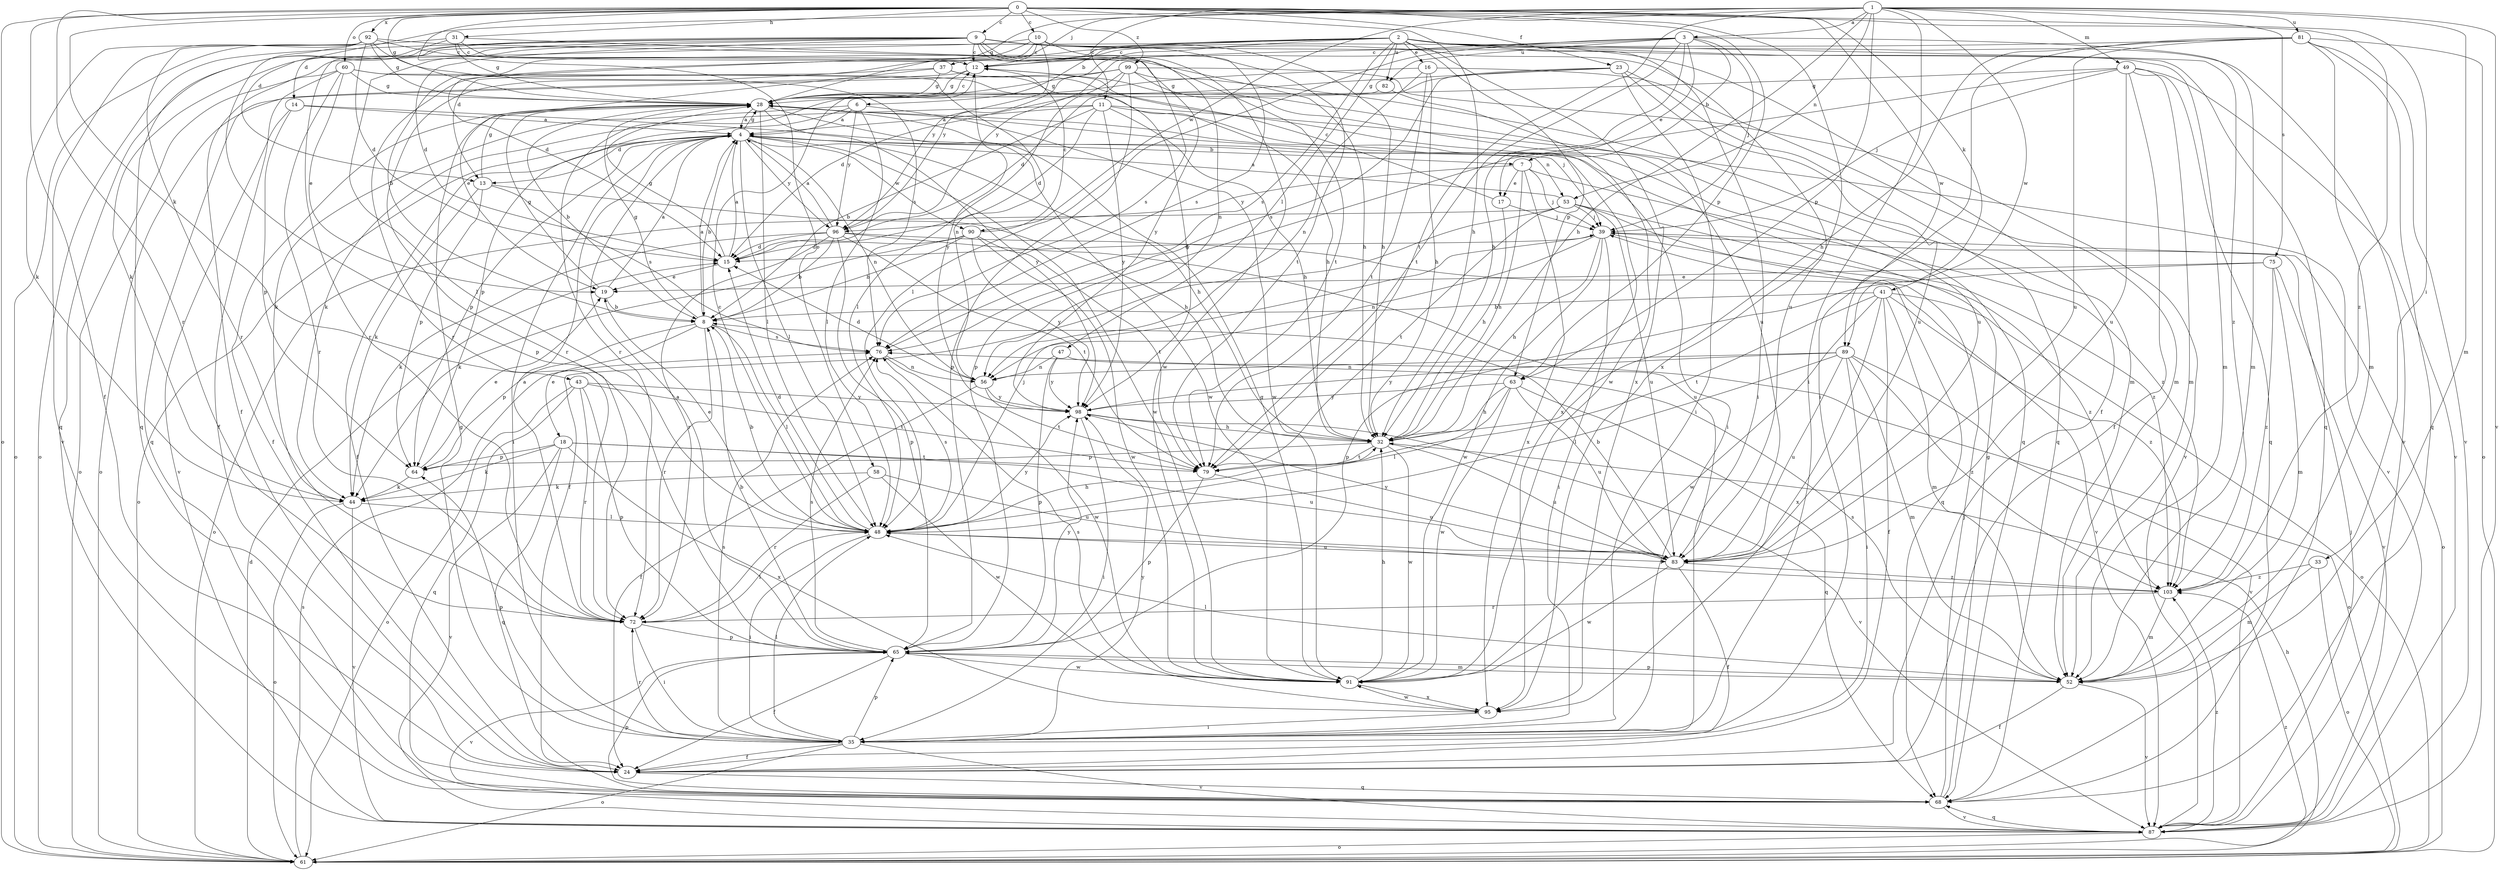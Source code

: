strict digraph  {
0;
1;
2;
3;
4;
6;
7;
8;
9;
10;
11;
12;
13;
14;
15;
16;
17;
18;
19;
23;
24;
28;
31;
32;
33;
35;
37;
39;
41;
43;
44;
47;
48;
49;
52;
53;
56;
58;
60;
61;
63;
64;
65;
68;
72;
75;
76;
79;
81;
82;
83;
87;
89;
90;
91;
92;
95;
96;
98;
99;
103;
0 -> 9  [label=c];
0 -> 10  [label=c];
0 -> 23  [label=f];
0 -> 24  [label=f];
0 -> 28  [label=g];
0 -> 31  [label=h];
0 -> 32  [label=h];
0 -> 33  [label=i];
0 -> 41  [label=k];
0 -> 43  [label=k];
0 -> 58  [label=o];
0 -> 60  [label=o];
0 -> 61  [label=o];
0 -> 63  [label=p];
0 -> 72  [label=r];
0 -> 89  [label=w];
0 -> 92  [label=x];
0 -> 95  [label=x];
0 -> 99  [label=z];
0 -> 103  [label=z];
1 -> 3  [label=a];
1 -> 11  [label=c];
1 -> 13  [label=d];
1 -> 28  [label=g];
1 -> 32  [label=h];
1 -> 35  [label=i];
1 -> 37  [label=j];
1 -> 49  [label=m];
1 -> 52  [label=m];
1 -> 53  [label=n];
1 -> 63  [label=p];
1 -> 75  [label=s];
1 -> 79  [label=t];
1 -> 81  [label=u];
1 -> 87  [label=v];
1 -> 89  [label=w];
1 -> 90  [label=w];
2 -> 6  [label=b];
2 -> 13  [label=d];
2 -> 16  [label=e];
2 -> 24  [label=f];
2 -> 35  [label=i];
2 -> 44  [label=k];
2 -> 47  [label=l];
2 -> 63  [label=p];
2 -> 68  [label=q];
2 -> 72  [label=r];
2 -> 76  [label=s];
2 -> 82  [label=u];
2 -> 87  [label=v];
2 -> 95  [label=x];
2 -> 96  [label=y];
2 -> 103  [label=z];
3 -> 7  [label=b];
3 -> 12  [label=c];
3 -> 17  [label=e];
3 -> 32  [label=h];
3 -> 39  [label=j];
3 -> 48  [label=l];
3 -> 52  [label=m];
3 -> 79  [label=t];
3 -> 82  [label=u];
3 -> 96  [label=y];
4 -> 7  [label=b];
4 -> 8  [label=b];
4 -> 13  [label=d];
4 -> 24  [label=f];
4 -> 28  [label=g];
4 -> 32  [label=h];
4 -> 35  [label=i];
4 -> 48  [label=l];
4 -> 53  [label=n];
4 -> 56  [label=n];
4 -> 61  [label=o];
4 -> 64  [label=p];
4 -> 90  [label=w];
4 -> 91  [label=w];
4 -> 96  [label=y];
6 -> 4  [label=a];
6 -> 44  [label=k];
6 -> 48  [label=l];
6 -> 64  [label=p];
6 -> 91  [label=w];
6 -> 96  [label=y];
7 -> 17  [label=e];
7 -> 32  [label=h];
7 -> 39  [label=j];
7 -> 95  [label=x];
7 -> 96  [label=y];
7 -> 103  [label=z];
8 -> 4  [label=a];
8 -> 18  [label=e];
8 -> 28  [label=g];
8 -> 48  [label=l];
8 -> 64  [label=p];
8 -> 72  [label=r];
8 -> 76  [label=s];
9 -> 12  [label=c];
9 -> 14  [label=d];
9 -> 15  [label=d];
9 -> 32  [label=h];
9 -> 48  [label=l];
9 -> 56  [label=n];
9 -> 61  [label=o];
9 -> 72  [label=r];
9 -> 76  [label=s];
9 -> 79  [label=t];
9 -> 83  [label=u];
9 -> 87  [label=v];
9 -> 91  [label=w];
10 -> 8  [label=b];
10 -> 12  [label=c];
10 -> 15  [label=d];
10 -> 24  [label=f];
10 -> 52  [label=m];
10 -> 76  [label=s];
10 -> 96  [label=y];
11 -> 4  [label=a];
11 -> 8  [label=b];
11 -> 15  [label=d];
11 -> 32  [label=h];
11 -> 35  [label=i];
11 -> 44  [label=k];
11 -> 87  [label=v];
11 -> 98  [label=y];
12 -> 28  [label=g];
12 -> 68  [label=q];
12 -> 83  [label=u];
12 -> 98  [label=y];
13 -> 28  [label=g];
13 -> 32  [label=h];
13 -> 44  [label=k];
13 -> 64  [label=p];
13 -> 76  [label=s];
14 -> 4  [label=a];
14 -> 39  [label=j];
14 -> 64  [label=p];
14 -> 87  [label=v];
15 -> 4  [label=a];
15 -> 19  [label=e];
15 -> 28  [label=g];
16 -> 28  [label=g];
16 -> 32  [label=h];
16 -> 52  [label=m];
16 -> 56  [label=n];
16 -> 79  [label=t];
17 -> 12  [label=c];
17 -> 32  [label=h];
17 -> 39  [label=j];
18 -> 44  [label=k];
18 -> 64  [label=p];
18 -> 68  [label=q];
18 -> 79  [label=t];
18 -> 83  [label=u];
18 -> 87  [label=v];
18 -> 95  [label=x];
19 -> 4  [label=a];
19 -> 8  [label=b];
19 -> 28  [label=g];
23 -> 15  [label=d];
23 -> 28  [label=g];
23 -> 35  [label=i];
23 -> 68  [label=q];
23 -> 76  [label=s];
23 -> 83  [label=u];
24 -> 68  [label=q];
28 -> 4  [label=a];
28 -> 8  [label=b];
28 -> 12  [label=c];
28 -> 24  [label=f];
28 -> 48  [label=l];
28 -> 91  [label=w];
28 -> 95  [label=x];
28 -> 98  [label=y];
31 -> 12  [label=c];
31 -> 28  [label=g];
31 -> 61  [label=o];
31 -> 68  [label=q];
31 -> 79  [label=t];
31 -> 98  [label=y];
32 -> 64  [label=p];
32 -> 79  [label=t];
32 -> 83  [label=u];
32 -> 91  [label=w];
33 -> 52  [label=m];
33 -> 61  [label=o];
33 -> 103  [label=z];
35 -> 24  [label=f];
35 -> 28  [label=g];
35 -> 48  [label=l];
35 -> 61  [label=o];
35 -> 64  [label=p];
35 -> 65  [label=p];
35 -> 72  [label=r];
35 -> 76  [label=s];
35 -> 87  [label=v];
35 -> 98  [label=y];
37 -> 19  [label=e];
37 -> 28  [label=g];
37 -> 72  [label=r];
37 -> 83  [label=u];
37 -> 98  [label=y];
39 -> 15  [label=d];
39 -> 32  [label=h];
39 -> 35  [label=i];
39 -> 56  [label=n];
39 -> 61  [label=o];
39 -> 91  [label=w];
39 -> 103  [label=z];
41 -> 8  [label=b];
41 -> 24  [label=f];
41 -> 52  [label=m];
41 -> 61  [label=o];
41 -> 79  [label=t];
41 -> 91  [label=w];
41 -> 95  [label=x];
41 -> 103  [label=z];
43 -> 61  [label=o];
43 -> 65  [label=p];
43 -> 68  [label=q];
43 -> 72  [label=r];
43 -> 79  [label=t];
43 -> 98  [label=y];
44 -> 48  [label=l];
44 -> 61  [label=o];
44 -> 87  [label=v];
47 -> 56  [label=n];
47 -> 61  [label=o];
47 -> 65  [label=p];
47 -> 98  [label=y];
48 -> 8  [label=b];
48 -> 12  [label=c];
48 -> 15  [label=d];
48 -> 19  [label=e];
48 -> 32  [label=h];
48 -> 35  [label=i];
48 -> 39  [label=j];
48 -> 76  [label=s];
48 -> 83  [label=u];
48 -> 98  [label=y];
49 -> 24  [label=f];
49 -> 28  [label=g];
49 -> 39  [label=j];
49 -> 52  [label=m];
49 -> 65  [label=p];
49 -> 68  [label=q];
49 -> 83  [label=u];
49 -> 87  [label=v];
52 -> 24  [label=f];
52 -> 48  [label=l];
52 -> 65  [label=p];
52 -> 76  [label=s];
52 -> 87  [label=v];
53 -> 4  [label=a];
53 -> 24  [label=f];
53 -> 39  [label=j];
53 -> 61  [label=o];
53 -> 68  [label=q];
53 -> 79  [label=t];
53 -> 83  [label=u];
53 -> 103  [label=z];
56 -> 15  [label=d];
56 -> 24  [label=f];
56 -> 79  [label=t];
56 -> 98  [label=y];
58 -> 44  [label=k];
58 -> 72  [label=r];
58 -> 83  [label=u];
58 -> 91  [label=w];
60 -> 19  [label=e];
60 -> 24  [label=f];
60 -> 28  [label=g];
60 -> 32  [label=h];
60 -> 56  [label=n];
60 -> 61  [label=o];
60 -> 72  [label=r];
61 -> 15  [label=d];
61 -> 32  [label=h];
61 -> 76  [label=s];
61 -> 103  [label=z];
63 -> 32  [label=h];
63 -> 48  [label=l];
63 -> 68  [label=q];
63 -> 83  [label=u];
63 -> 91  [label=w];
63 -> 98  [label=y];
64 -> 19  [label=e];
64 -> 44  [label=k];
65 -> 4  [label=a];
65 -> 8  [label=b];
65 -> 24  [label=f];
65 -> 52  [label=m];
65 -> 76  [label=s];
65 -> 87  [label=v];
65 -> 91  [label=w];
65 -> 98  [label=y];
68 -> 28  [label=g];
68 -> 39  [label=j];
68 -> 65  [label=p];
68 -> 87  [label=v];
72 -> 4  [label=a];
72 -> 35  [label=i];
72 -> 48  [label=l];
72 -> 65  [label=p];
75 -> 19  [label=e];
75 -> 52  [label=m];
75 -> 65  [label=p];
75 -> 87  [label=v];
75 -> 103  [label=z];
76 -> 56  [label=n];
76 -> 91  [label=w];
79 -> 65  [label=p];
79 -> 83  [label=u];
81 -> 12  [label=c];
81 -> 32  [label=h];
81 -> 35  [label=i];
81 -> 52  [label=m];
81 -> 61  [label=o];
81 -> 68  [label=q];
81 -> 83  [label=u];
81 -> 87  [label=v];
82 -> 72  [label=r];
82 -> 91  [label=w];
83 -> 8  [label=b];
83 -> 24  [label=f];
83 -> 91  [label=w];
83 -> 98  [label=y];
83 -> 103  [label=z];
87 -> 39  [label=j];
87 -> 61  [label=o];
87 -> 68  [label=q];
87 -> 103  [label=z];
89 -> 35  [label=i];
89 -> 48  [label=l];
89 -> 52  [label=m];
89 -> 56  [label=n];
89 -> 83  [label=u];
89 -> 87  [label=v];
89 -> 98  [label=y];
89 -> 103  [label=z];
90 -> 8  [label=b];
90 -> 12  [label=c];
90 -> 15  [label=d];
90 -> 44  [label=k];
90 -> 79  [label=t];
90 -> 91  [label=w];
90 -> 98  [label=y];
91 -> 28  [label=g];
91 -> 32  [label=h];
91 -> 95  [label=x];
92 -> 12  [label=c];
92 -> 15  [label=d];
92 -> 28  [label=g];
92 -> 32  [label=h];
92 -> 44  [label=k];
92 -> 65  [label=p];
92 -> 68  [label=q];
92 -> 72  [label=r];
92 -> 76  [label=s];
95 -> 35  [label=i];
95 -> 76  [label=s];
95 -> 91  [label=w];
96 -> 4  [label=a];
96 -> 8  [label=b];
96 -> 15  [label=d];
96 -> 44  [label=k];
96 -> 65  [label=p];
96 -> 72  [label=r];
96 -> 79  [label=t];
96 -> 83  [label=u];
96 -> 87  [label=v];
98 -> 32  [label=h];
98 -> 35  [label=i];
98 -> 87  [label=v];
99 -> 15  [label=d];
99 -> 28  [label=g];
99 -> 48  [label=l];
99 -> 52  [label=m];
99 -> 61  [label=o];
99 -> 65  [label=p];
99 -> 68  [label=q];
99 -> 87  [label=v];
103 -> 48  [label=l];
103 -> 52  [label=m];
103 -> 72  [label=r];
}
